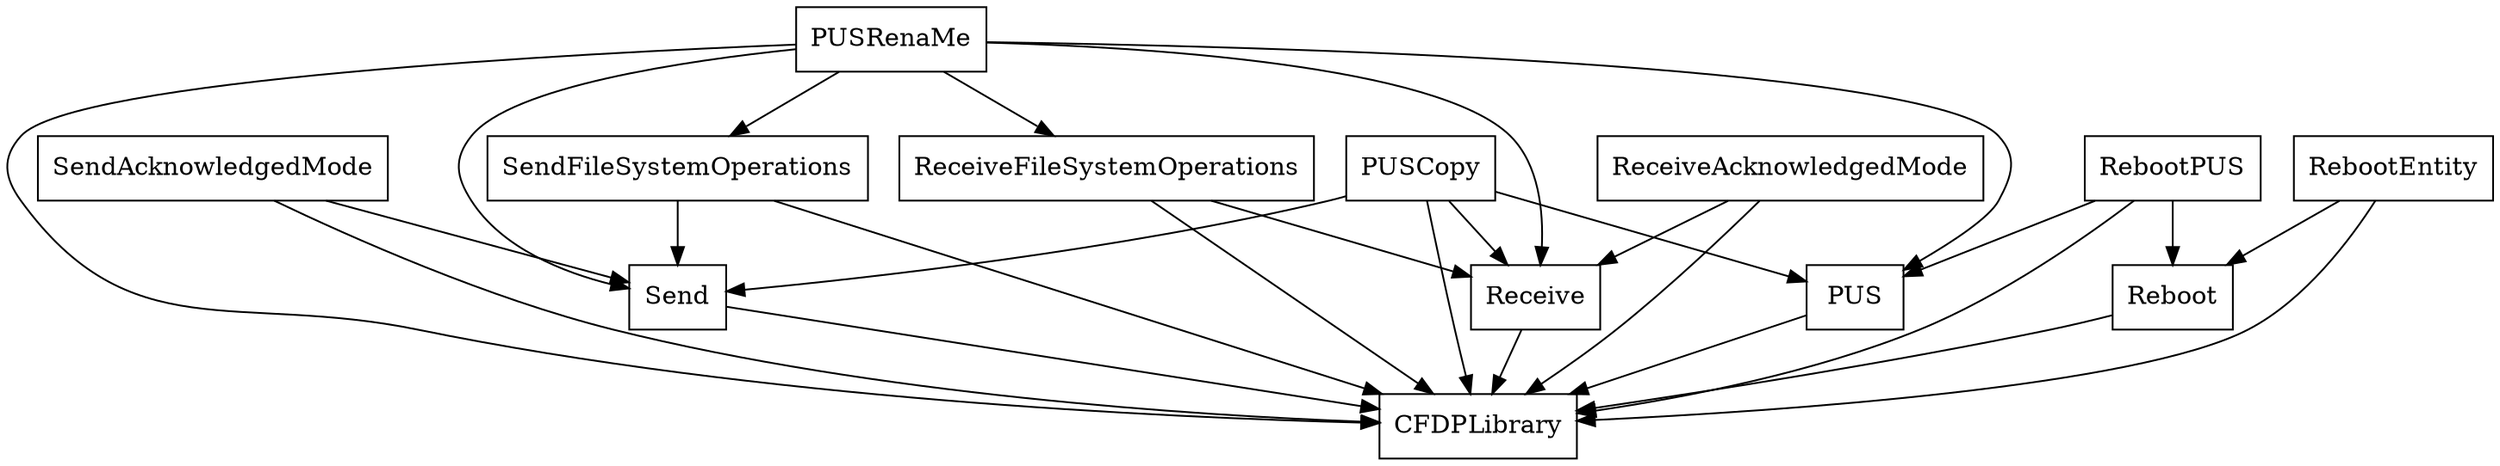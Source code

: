 digraph{
graph [rankdir=TB];
node [shape=box];
edge [arrowhead=normal];
0[label="Send",]
1[label="SendAcknowledgedMode",]
2[label="PUSRenaMe",]
3[label="SendFileSystemOperations",]
4[label="ReceiveAcknowledgedMode",]
5[label="Receive",]
6[label="RebootEntity",]
7[label="Reboot",]
8[label="RebootPUS",]
9[label="ReceiveFileSystemOperations",]
10[label="CFDPLibrary",]
11[label="PUSCopy",]
12[label="PUS",]
0->10[label="",]
1->0[label="",]
1->10[label="",]
2->0[label="",]
2->3[label="",]
2->5[label="",]
2->9[label="",]
2->10[label="",]
2->12[label="",]
3->0[label="",]
3->10[label="",]
4->5[label="",]
4->10[label="",]
5->10[label="",]
6->7[label="",]
6->10[label="",]
7->10[label="",]
8->7[label="",]
8->10[label="",]
8->12[label="",]
9->5[label="",]
9->10[label="",]
11->0[label="",]
11->5[label="",]
11->10[label="",]
11->12[label="",]
12->10[label="",]
}
